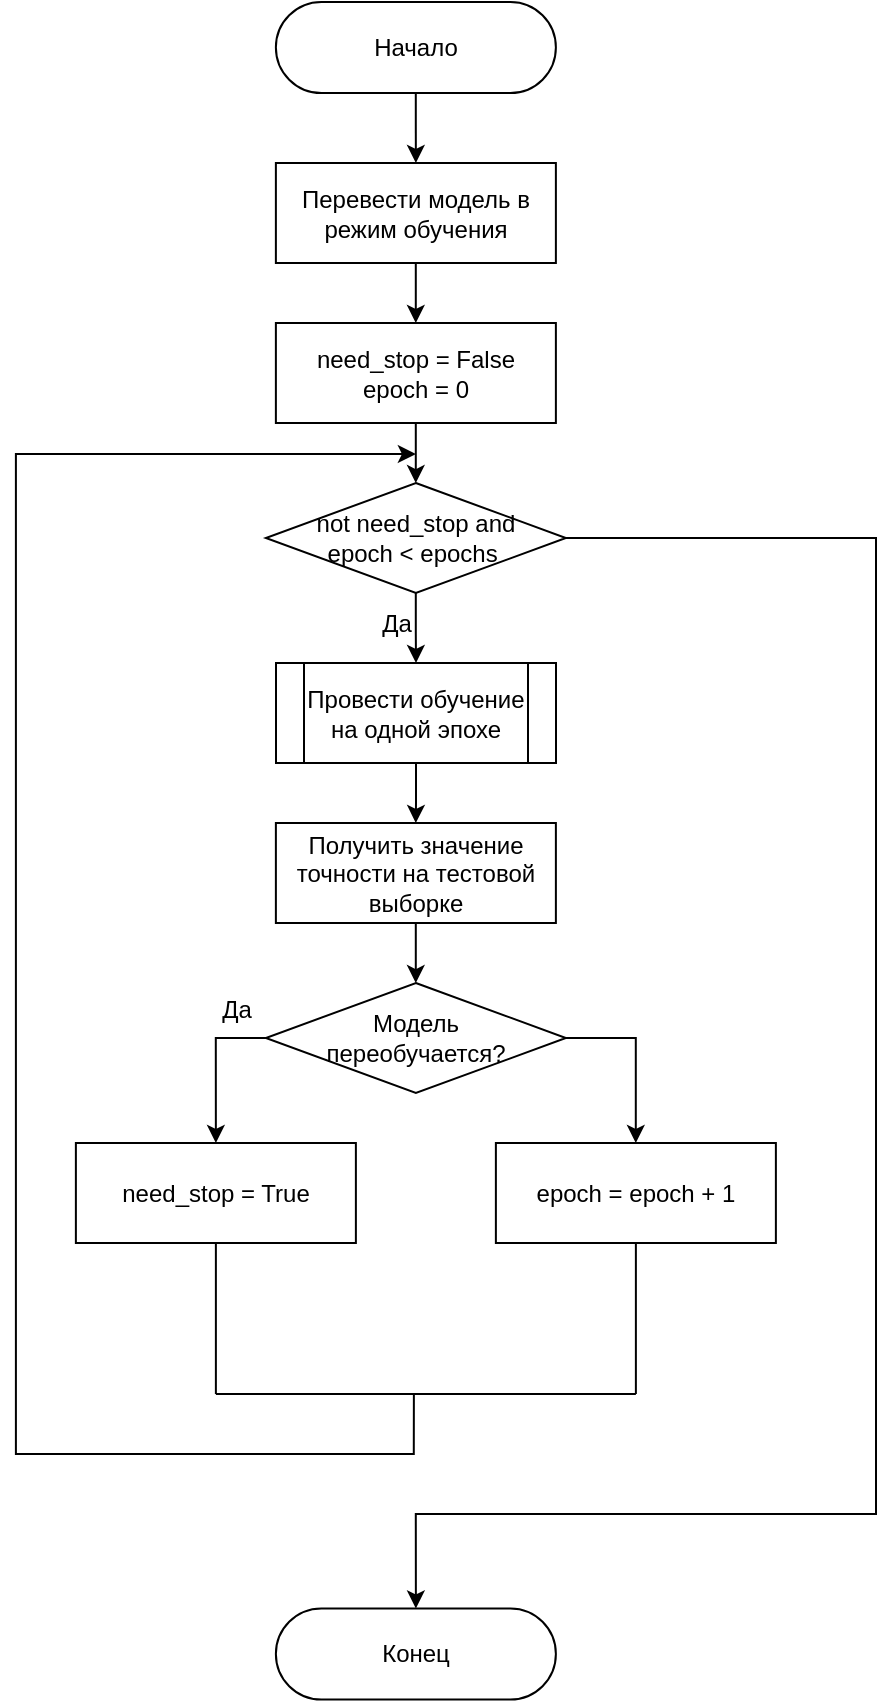 <mxfile version="21.2.8" type="device" pages="2">
  <diagram id="L3Uab2vicyZqTiVYHIeF" name="Page-2">
    <mxGraphModel dx="1674" dy="843" grid="1" gridSize="10" guides="1" tooltips="1" connect="1" arrows="1" fold="1" page="1" pageScale="1" pageWidth="850" pageHeight="1100" math="0" shadow="0">
      <root>
        <mxCell id="0" />
        <mxCell id="1" parent="0" />
        <mxCell id="Gqauc_cHtwARVeHKRNRg-46" value="" style="edgeStyle=orthogonalEdgeStyle;rounded=0;orthogonalLoop=1;jettySize=auto;html=1;" parent="1" source="Gqauc_cHtwARVeHKRNRg-8" target="Gqauc_cHtwARVeHKRNRg-45" edge="1">
          <mxGeometry relative="1" as="geometry" />
        </mxCell>
        <mxCell id="Gqauc_cHtwARVeHKRNRg-8" value="Перевести модель в режим обучения" style="rounded=0;whiteSpace=wrap;html=1;" parent="1" vertex="1">
          <mxGeometry x="289.94" y="144.5" width="140" height="50" as="geometry" />
        </mxCell>
        <mxCell id="Gqauc_cHtwARVeHKRNRg-48" value="" style="edgeStyle=orthogonalEdgeStyle;rounded=0;orthogonalLoop=1;jettySize=auto;html=1;" parent="1" source="Gqauc_cHtwARVeHKRNRg-45" target="Gqauc_cHtwARVeHKRNRg-47" edge="1">
          <mxGeometry relative="1" as="geometry" />
        </mxCell>
        <mxCell id="Gqauc_cHtwARVeHKRNRg-45" value="need_stop = False&lt;br&gt;epoch = 0" style="rounded=0;whiteSpace=wrap;html=1;" parent="1" vertex="1">
          <mxGeometry x="289.94" y="224.5" width="140" height="50" as="geometry" />
        </mxCell>
        <mxCell id="Gqauc_cHtwARVeHKRNRg-64" value="" style="edgeStyle=orthogonalEdgeStyle;rounded=0;orthogonalLoop=1;jettySize=auto;html=1;" parent="1" source="Gqauc_cHtwARVeHKRNRg-47" target="Gqauc_cHtwARVeHKRNRg-63" edge="1">
          <mxGeometry relative="1" as="geometry" />
        </mxCell>
        <mxCell id="Gqauc_cHtwARVeHKRNRg-47" value="not need_stop and&lt;br&gt;epoch &amp;lt; epochs&amp;nbsp;" style="rhombus;whiteSpace=wrap;html=1;" parent="1" vertex="1">
          <mxGeometry x="284.94" y="304.5" width="150" height="55" as="geometry" />
        </mxCell>
        <mxCell id="Gqauc_cHtwARVeHKRNRg-68" value="" style="edgeStyle=orthogonalEdgeStyle;rounded=0;orthogonalLoop=1;jettySize=auto;html=1;" parent="1" source="Gqauc_cHtwARVeHKRNRg-63" target="Gqauc_cHtwARVeHKRNRg-67" edge="1">
          <mxGeometry relative="1" as="geometry" />
        </mxCell>
        <mxCell id="Gqauc_cHtwARVeHKRNRg-63" value="Провести обучение на одной эпохе" style="shape=process;whiteSpace=wrap;html=1;backgroundOutline=1;" parent="1" vertex="1">
          <mxGeometry x="290" y="394.5" width="140" height="50" as="geometry" />
        </mxCell>
        <mxCell id="Gqauc_cHtwARVeHKRNRg-65" value="Да" style="text;html=1;align=center;verticalAlign=middle;resizable=0;points=[];autosize=1;strokeColor=none;fillColor=none;" parent="1" vertex="1">
          <mxGeometry x="330" y="359.5" width="40" height="30" as="geometry" />
        </mxCell>
        <mxCell id="Gqauc_cHtwARVeHKRNRg-70" value="" style="edgeStyle=orthogonalEdgeStyle;rounded=0;orthogonalLoop=1;jettySize=auto;html=1;" parent="1" source="Gqauc_cHtwARVeHKRNRg-67" target="Gqauc_cHtwARVeHKRNRg-69" edge="1">
          <mxGeometry relative="1" as="geometry" />
        </mxCell>
        <mxCell id="Gqauc_cHtwARVeHKRNRg-67" value="Получить значение точности на тестовой выборке" style="rounded=0;whiteSpace=wrap;html=1;" parent="1" vertex="1">
          <mxGeometry x="289.94" y="474.5" width="140" height="50" as="geometry" />
        </mxCell>
        <mxCell id="Gqauc_cHtwARVeHKRNRg-73" style="edgeStyle=orthogonalEdgeStyle;rounded=0;orthogonalLoop=1;jettySize=auto;html=1;exitX=0;exitY=0.5;exitDx=0;exitDy=0;entryX=0.5;entryY=0;entryDx=0;entryDy=0;" parent="1" source="Gqauc_cHtwARVeHKRNRg-69" target="Gqauc_cHtwARVeHKRNRg-71" edge="1">
          <mxGeometry relative="1" as="geometry" />
        </mxCell>
        <mxCell id="Gqauc_cHtwARVeHKRNRg-77" style="edgeStyle=orthogonalEdgeStyle;rounded=0;orthogonalLoop=1;jettySize=auto;html=1;exitX=1;exitY=0.5;exitDx=0;exitDy=0;" parent="1" source="Gqauc_cHtwARVeHKRNRg-69" target="Gqauc_cHtwARVeHKRNRg-76" edge="1">
          <mxGeometry relative="1" as="geometry" />
        </mxCell>
        <mxCell id="Gqauc_cHtwARVeHKRNRg-69" value="Модель&lt;br&gt;переобучается?" style="rhombus;whiteSpace=wrap;html=1;" parent="1" vertex="1">
          <mxGeometry x="284.94" y="554.5" width="150" height="55" as="geometry" />
        </mxCell>
        <mxCell id="Gqauc_cHtwARVeHKRNRg-71" value="need_stop = True" style="rounded=0;whiteSpace=wrap;html=1;" parent="1" vertex="1">
          <mxGeometry x="189.94" y="634.5" width="140" height="50" as="geometry" />
        </mxCell>
        <mxCell id="Gqauc_cHtwARVeHKRNRg-74" value="Да" style="text;html=1;align=center;verticalAlign=middle;resizable=0;points=[];autosize=1;strokeColor=none;fillColor=none;" parent="1" vertex="1">
          <mxGeometry x="249.94" y="552.5" width="40" height="30" as="geometry" />
        </mxCell>
        <mxCell id="Gqauc_cHtwARVeHKRNRg-76" value="epoch = epoch + 1" style="rounded=0;whiteSpace=wrap;html=1;" parent="1" vertex="1">
          <mxGeometry x="399.94" y="634.5" width="140" height="50" as="geometry" />
        </mxCell>
        <mxCell id="Gqauc_cHtwARVeHKRNRg-80" value="" style="endArrow=none;html=1;rounded=0;entryX=0.5;entryY=1;entryDx=0;entryDy=0;" parent="1" target="Gqauc_cHtwARVeHKRNRg-76" edge="1">
          <mxGeometry width="50" height="50" relative="1" as="geometry">
            <mxPoint x="469.94" y="760" as="sourcePoint" />
            <mxPoint x="599.94" y="794.5" as="targetPoint" />
          </mxGeometry>
        </mxCell>
        <mxCell id="Gqauc_cHtwARVeHKRNRg-82" value="" style="endArrow=none;html=1;rounded=0;entryX=0.5;entryY=1;entryDx=0;entryDy=0;" parent="1" target="Gqauc_cHtwARVeHKRNRg-71" edge="1">
          <mxGeometry width="50" height="50" relative="1" as="geometry">
            <mxPoint x="259.94" y="760" as="sourcePoint" />
            <mxPoint x="599.94" y="794.5" as="targetPoint" />
          </mxGeometry>
        </mxCell>
        <mxCell id="Gqauc_cHtwARVeHKRNRg-83" value="" style="endArrow=none;html=1;rounded=0;" parent="1" edge="1">
          <mxGeometry width="50" height="50" relative="1" as="geometry">
            <mxPoint x="259.94" y="760" as="sourcePoint" />
            <mxPoint x="469.94" y="760" as="targetPoint" />
          </mxGeometry>
        </mxCell>
        <mxCell id="Gqauc_cHtwARVeHKRNRg-85" value="" style="endArrow=classic;html=1;rounded=0;edgeStyle=orthogonalEdgeStyle;" parent="1" edge="1">
          <mxGeometry width="50" height="50" relative="1" as="geometry">
            <mxPoint x="358.94" y="760" as="sourcePoint" />
            <mxPoint x="359.94" y="290" as="targetPoint" />
            <Array as="points">
              <mxPoint x="358.94" y="790" />
              <mxPoint x="159.94" y="790" />
              <mxPoint x="159.94" y="290" />
            </Array>
          </mxGeometry>
        </mxCell>
        <mxCell id="D07GVphsOgLOexz2T41y-3" value="" style="edgeStyle=orthogonalEdgeStyle;rounded=0;orthogonalLoop=1;jettySize=auto;html=1;entryX=0.5;entryY=0;entryDx=0;entryDy=0;" parent="1" source="D07GVphsOgLOexz2T41y-1" target="Gqauc_cHtwARVeHKRNRg-8" edge="1">
          <mxGeometry relative="1" as="geometry" />
        </mxCell>
        <mxCell id="D07GVphsOgLOexz2T41y-1" value="Начало" style="rounded=1;whiteSpace=wrap;html=1;arcSize=50;" parent="1" vertex="1">
          <mxGeometry x="289.94" y="64" width="140" height="45.5" as="geometry" />
        </mxCell>
        <mxCell id="D07GVphsOgLOexz2T41y-5" value="Конец" style="rounded=1;whiteSpace=wrap;html=1;arcSize=50;" parent="1" vertex="1">
          <mxGeometry x="289.94" y="867.25" width="140" height="45.5" as="geometry" />
        </mxCell>
        <mxCell id="D07GVphsOgLOexz2T41y-6" value="" style="endArrow=classic;html=1;rounded=0;exitX=1;exitY=0.5;exitDx=0;exitDy=0;entryX=0.5;entryY=0;entryDx=0;entryDy=0;edgeStyle=orthogonalEdgeStyle;" parent="1" source="Gqauc_cHtwARVeHKRNRg-47" target="D07GVphsOgLOexz2T41y-5" edge="1">
          <mxGeometry width="50" height="50" relative="1" as="geometry">
            <mxPoint x="640" y="420" as="sourcePoint" />
            <mxPoint x="690" y="370" as="targetPoint" />
            <Array as="points">
              <mxPoint x="590" y="332" />
              <mxPoint x="590" y="820" />
              <mxPoint x="360" y="820" />
            </Array>
          </mxGeometry>
        </mxCell>
      </root>
    </mxGraphModel>
  </diagram>
  <diagram id="wr_xCqwn3Q241JN9F5do" name="Page-3">
    <mxGraphModel dx="824" dy="843" grid="1" gridSize="10" guides="1" tooltips="1" connect="1" arrows="1" fold="1" page="1" pageScale="1" pageWidth="850" pageHeight="1100" math="0" shadow="0">
      <root>
        <mxCell id="0" />
        <mxCell id="1" parent="0" />
        <mxCell id="ZAEczoEfHcG6uB_vqbHl-1" value="" style="edgeStyle=orthogonalEdgeStyle;rounded=0;orthogonalLoop=1;jettySize=auto;html=1;" parent="1" source="ZAEczoEfHcG6uB_vqbHl-2" target="ZAEczoEfHcG6uB_vqbHl-4" edge="1">
          <mxGeometry relative="1" as="geometry" />
        </mxCell>
        <mxCell id="ZAEczoEfHcG6uB_vqbHl-2" value="Получить псевдослучайный порядок элементов" style="rounded=0;whiteSpace=wrap;html=1;" parent="1" vertex="1">
          <mxGeometry x="1215" y="152.5" width="140" height="50" as="geometry" />
        </mxCell>
        <mxCell id="ZAEczoEfHcG6uB_vqbHl-3" value="" style="edgeStyle=orthogonalEdgeStyle;rounded=0;orthogonalLoop=1;jettySize=auto;html=1;" parent="1" source="ZAEczoEfHcG6uB_vqbHl-4" target="ZAEczoEfHcG6uB_vqbHl-6" edge="1">
          <mxGeometry relative="1" as="geometry" />
        </mxCell>
        <mxCell id="ZAEczoEfHcG6uB_vqbHl-4" value="start_index = 0" style="rounded=0;whiteSpace=wrap;html=1;" parent="1" vertex="1">
          <mxGeometry x="1215" y="227.5" width="140" height="50" as="geometry" />
        </mxCell>
        <mxCell id="ZAEczoEfHcG6uB_vqbHl-5" value="" style="edgeStyle=orthogonalEdgeStyle;rounded=0;orthogonalLoop=1;jettySize=auto;html=1;" parent="1" source="ZAEczoEfHcG6uB_vqbHl-6" target="ZAEczoEfHcG6uB_vqbHl-8" edge="1">
          <mxGeometry relative="1" as="geometry" />
        </mxCell>
        <mxCell id="ZAEczoEfHcG6uB_vqbHl-6" value="start_index &amp;lt; test_size" style="rhombus;whiteSpace=wrap;html=1;" parent="1" vertex="1">
          <mxGeometry x="1210" y="302.5" width="150" height="55" as="geometry" />
        </mxCell>
        <mxCell id="ZAEczoEfHcG6uB_vqbHl-7" value="" style="edgeStyle=orthogonalEdgeStyle;rounded=0;orthogonalLoop=1;jettySize=auto;html=1;" parent="1" source="ZAEczoEfHcG6uB_vqbHl-8" target="ZAEczoEfHcG6uB_vqbHl-10" edge="1">
          <mxGeometry relative="1" as="geometry" />
        </mxCell>
        <mxCell id="ZAEczoEfHcG6uB_vqbHl-8" value="получить batch_size обучающих данных, начиная с start_index&amp;nbsp;" style="rounded=0;whiteSpace=wrap;html=1;" parent="1" vertex="1">
          <mxGeometry x="1215" y="385" width="140" height="50" as="geometry" />
        </mxCell>
        <mxCell id="ZAEczoEfHcG6uB_vqbHl-9" value="" style="edgeStyle=orthogonalEdgeStyle;rounded=0;orthogonalLoop=1;jettySize=auto;html=1;" parent="1" source="ZAEczoEfHcG6uB_vqbHl-10" target="ZAEczoEfHcG6uB_vqbHl-12" edge="1">
          <mxGeometry relative="1" as="geometry" />
        </mxCell>
        <mxCell id="ZAEczoEfHcG6uB_vqbHl-10" value="выполнить аугментацию пакета обучающих данных" style="rounded=0;whiteSpace=wrap;html=1;" parent="1" vertex="1">
          <mxGeometry x="1215" y="458" width="140" height="50" as="geometry" />
        </mxCell>
        <mxCell id="ZAEczoEfHcG6uB_vqbHl-11" value="" style="edgeStyle=orthogonalEdgeStyle;rounded=0;orthogonalLoop=1;jettySize=auto;html=1;" parent="1" source="ZAEczoEfHcG6uB_vqbHl-12" target="ZAEczoEfHcG6uB_vqbHl-16" edge="1">
          <mxGeometry relative="1" as="geometry" />
        </mxCell>
        <mxCell id="ZAEczoEfHcG6uB_vqbHl-12" value="Передать пакет обучающих данных на вход модели" style="rounded=0;whiteSpace=wrap;html=1;" parent="1" vertex="1">
          <mxGeometry x="1215" y="532.5" width="140" height="50" as="geometry" />
        </mxCell>
        <mxCell id="ZAEczoEfHcG6uB_vqbHl-13" style="edgeStyle=orthogonalEdgeStyle;rounded=0;orthogonalLoop=1;jettySize=auto;html=1;exitX=0.5;exitY=1;exitDx=0;exitDy=0;entryX=0.5;entryY=0;entryDx=0;entryDy=0;" parent="1" source="oCE-H9ZF6G_wh39zs-N8-1" target="ZAEczoEfHcG6uB_vqbHl-2" edge="1">
          <mxGeometry relative="1" as="geometry">
            <mxPoint x="1285" y="120" as="sourcePoint" />
          </mxGeometry>
        </mxCell>
        <mxCell id="ZAEczoEfHcG6uB_vqbHl-15" value="" style="edgeStyle=orthogonalEdgeStyle;rounded=0;orthogonalLoop=1;jettySize=auto;html=1;" parent="1" source="ZAEczoEfHcG6uB_vqbHl-16" target="ZAEczoEfHcG6uB_vqbHl-18" edge="1">
          <mxGeometry relative="1" as="geometry" />
        </mxCell>
        <mxCell id="ZAEczoEfHcG6uB_vqbHl-16" value="Вычислить функцию потерь" style="rounded=0;whiteSpace=wrap;html=1;" parent="1" vertex="1">
          <mxGeometry x="1215" y="610" width="140" height="50" as="geometry" />
        </mxCell>
        <mxCell id="ZAEczoEfHcG6uB_vqbHl-17" value="" style="edgeStyle=orthogonalEdgeStyle;rounded=0;orthogonalLoop=1;jettySize=auto;html=1;" parent="1" source="ZAEczoEfHcG6uB_vqbHl-18" target="ZAEczoEfHcG6uB_vqbHl-20" edge="1">
          <mxGeometry relative="1" as="geometry" />
        </mxCell>
        <mxCell id="ZAEczoEfHcG6uB_vqbHl-18" value="Вычислить градиенты функции потерь для параметров модели" style="rounded=0;whiteSpace=wrap;html=1;" parent="1" vertex="1">
          <mxGeometry x="1215" y="690" width="140" height="50" as="geometry" />
        </mxCell>
        <mxCell id="ZAEczoEfHcG6uB_vqbHl-19" value="" style="edgeStyle=orthogonalEdgeStyle;rounded=0;orthogonalLoop=1;jettySize=auto;html=1;" parent="1" source="ZAEczoEfHcG6uB_vqbHl-20" target="ZAEczoEfHcG6uB_vqbHl-21" edge="1">
          <mxGeometry relative="1" as="geometry" />
        </mxCell>
        <mxCell id="ZAEczoEfHcG6uB_vqbHl-20" value="Обновить параметры модели" style="rounded=0;whiteSpace=wrap;html=1;" parent="1" vertex="1">
          <mxGeometry x="1215" y="770" width="140" height="50" as="geometry" />
        </mxCell>
        <mxCell id="ZAEczoEfHcG6uB_vqbHl-21" value="start_index = start_index + batch_size" style="rounded=0;whiteSpace=wrap;html=1;" parent="1" vertex="1">
          <mxGeometry x="1215" y="850" width="140" height="50" as="geometry" />
        </mxCell>
        <mxCell id="ZAEczoEfHcG6uB_vqbHl-22" value="" style="endArrow=classic;html=1;rounded=0;exitX=0.5;exitY=1;exitDx=0;exitDy=0;edgeStyle=orthogonalEdgeStyle;" parent="1" source="ZAEczoEfHcG6uB_vqbHl-21" edge="1">
          <mxGeometry width="50" height="50" relative="1" as="geometry">
            <mxPoint x="1270" y="680" as="sourcePoint" />
            <mxPoint x="1285" y="290" as="targetPoint" />
            <Array as="points">
              <mxPoint x="1285" y="910" />
              <mxPoint x="1130" y="910" />
              <mxPoint x="1130" y="290" />
            </Array>
          </mxGeometry>
        </mxCell>
        <mxCell id="ZAEczoEfHcG6uB_vqbHl-23" value="Да" style="text;html=1;align=center;verticalAlign=middle;resizable=0;points=[];autosize=1;strokeColor=none;fillColor=none;" parent="1" vertex="1">
          <mxGeometry x="1280" y="352.5" width="40" height="30" as="geometry" />
        </mxCell>
        <mxCell id="oCE-H9ZF6G_wh39zs-N8-1" value="Начало" style="rounded=1;whiteSpace=wrap;html=1;arcSize=50;" parent="1" vertex="1">
          <mxGeometry x="1215" y="70" width="140" height="45.5" as="geometry" />
        </mxCell>
        <mxCell id="oCE-H9ZF6G_wh39zs-N8-2" value="Конец" style="rounded=1;whiteSpace=wrap;html=1;arcSize=50;" parent="1" vertex="1">
          <mxGeometry x="1215" y="970" width="140" height="45.5" as="geometry" />
        </mxCell>
        <mxCell id="oCE-H9ZF6G_wh39zs-N8-3" value="" style="endArrow=classic;html=1;rounded=0;exitX=1;exitY=0.5;exitDx=0;exitDy=0;entryX=0.5;entryY=0;entryDx=0;entryDy=0;edgeStyle=orthogonalEdgeStyle;" parent="1" source="ZAEczoEfHcG6uB_vqbHl-6" target="oCE-H9ZF6G_wh39zs-N8-2" edge="1">
          <mxGeometry width="50" height="50" relative="1" as="geometry">
            <mxPoint x="1460" y="570" as="sourcePoint" />
            <mxPoint x="1510" y="520" as="targetPoint" />
            <Array as="points">
              <mxPoint x="1440" y="330" />
              <mxPoint x="1440" y="930" />
              <mxPoint x="1285" y="930" />
            </Array>
          </mxGeometry>
        </mxCell>
      </root>
    </mxGraphModel>
  </diagram>
</mxfile>
